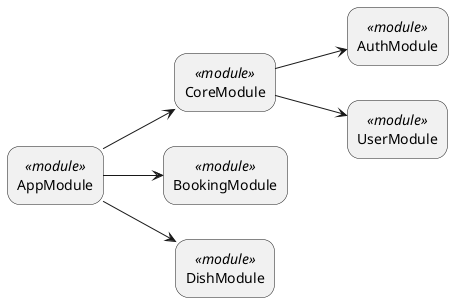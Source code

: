 @startuml modules
left to right direction
skinparam rectangle {
	roundCorner<<module>> 25
}

rectangle app <<module>> [
  AppModule
]

rectangle core <<module>> [
  CoreModule
]

rectangle auth <<module>> [
  AuthModule
]

rectangle user <<module>> [
  UserModule
]

rectangle booking <<module>> [
  BookingModule
]

rectangle dish <<module>> [
  DishModule
]

app --> core
app --> booking
app --> dish
core --> auth
core --> user
@enduml
